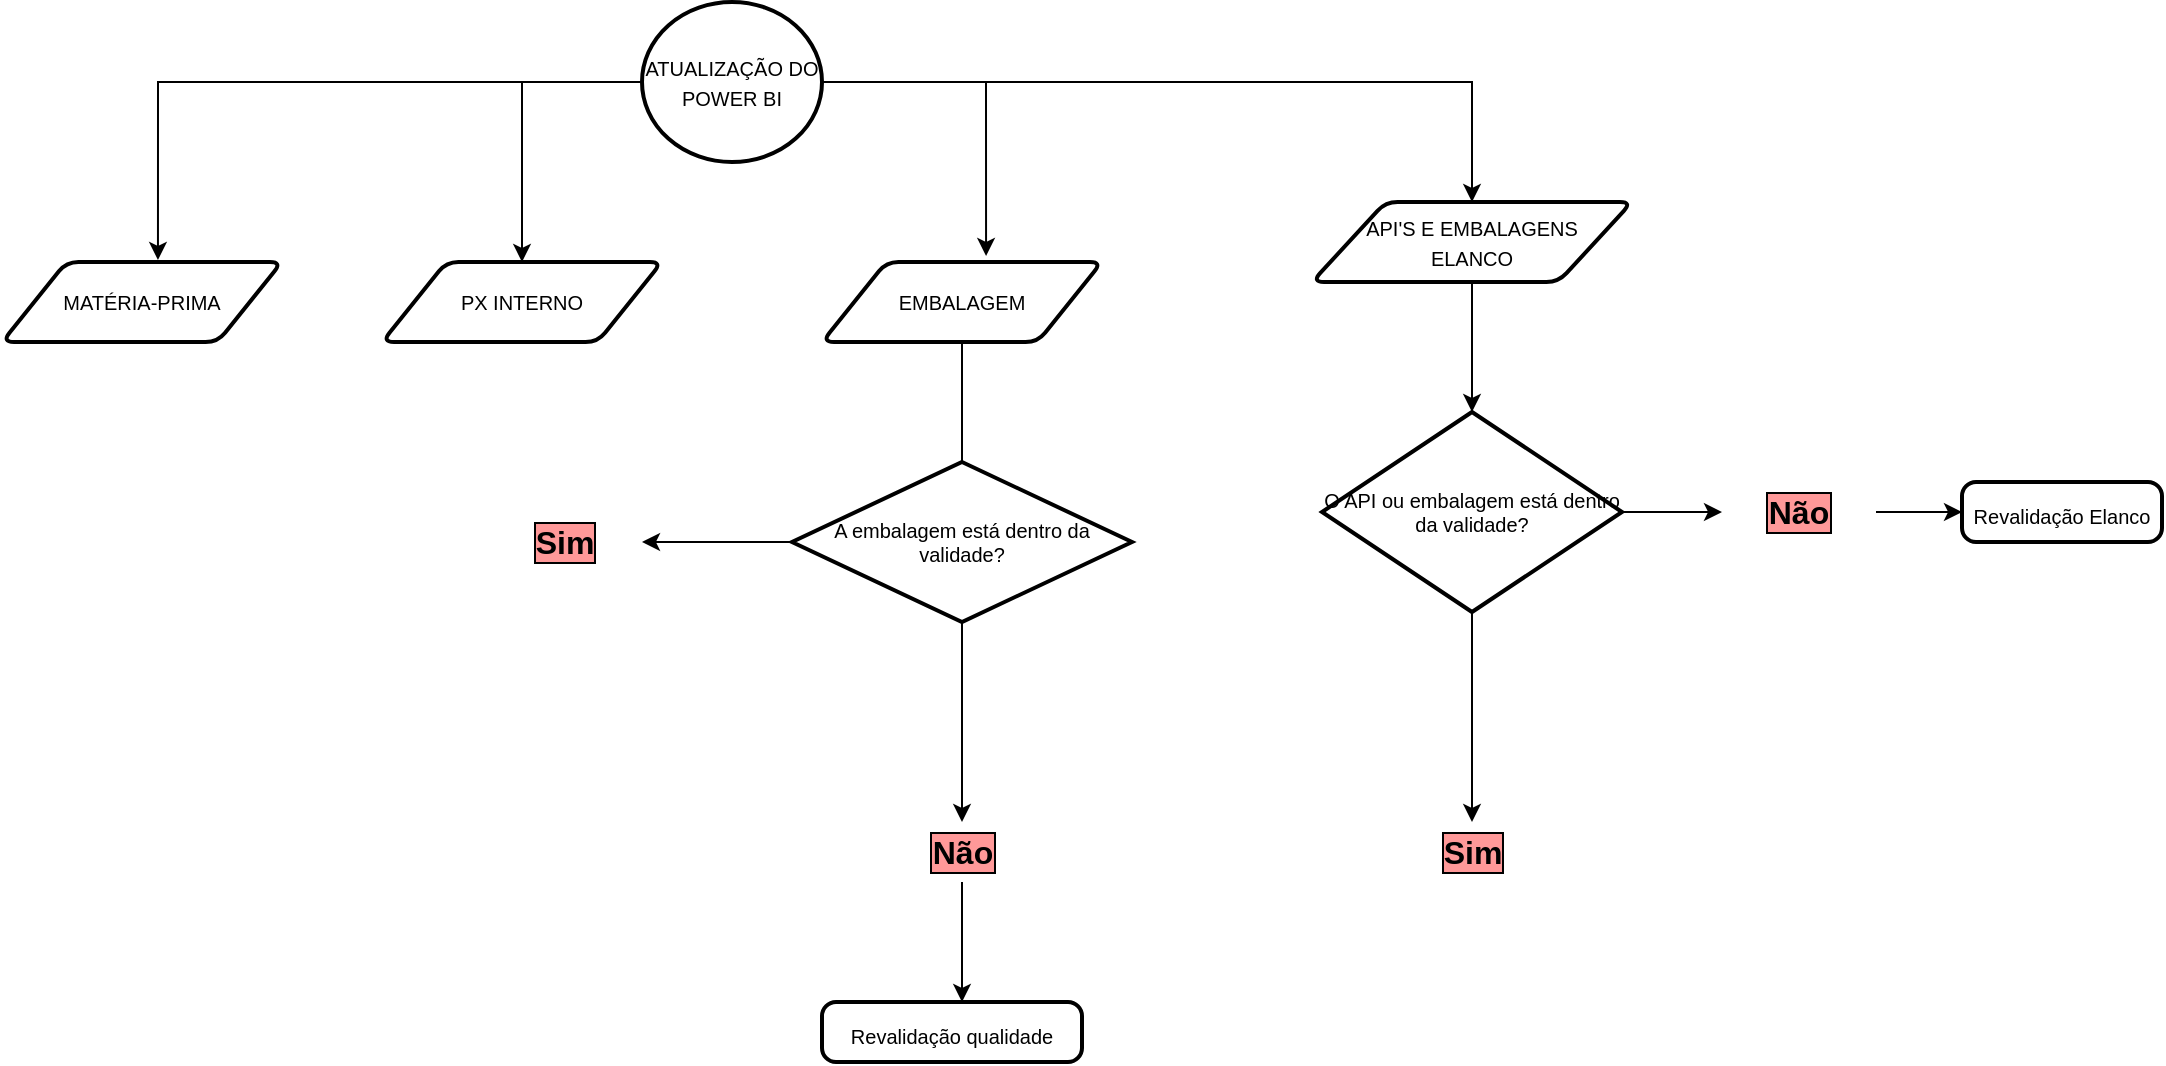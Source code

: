 <mxfile version="12.2.6" type="github" pages="1">
  <diagram id="MwoShXv7jQLjujggLV_c" name="Page-1">
    <mxGraphModel dx="768" dy="724" grid="1" gridSize="10" guides="1" tooltips="1" connect="1" arrows="1" fold="1" page="1" pageScale="1" pageWidth="850" pageHeight="1100" math="0" shadow="0">
      <root>
        <mxCell id="0"/>
        <mxCell id="1" parent="0"/>
        <mxCell id="_BS7B_x0S_EDMenffGN3-11" value="O API ou embalagem está dentro da validade?" style="strokeWidth=2;shape=mxgraph.flowchart.decision;verticalAlign=middle;labelPosition=center;verticalLabelPosition=middle;align=center;whiteSpace=wrap;html=1;fontSize=10;labelBackgroundColor=none;labelBorderColor=none;" vertex="1" parent="1">
          <mxGeometry x="670" y="225" width="150" height="100" as="geometry"/>
        </mxCell>
        <mxCell id="_BS7B_x0S_EDMenffGN3-18" style="edgeStyle=orthogonalEdgeStyle;rounded=0;orthogonalLoop=1;jettySize=auto;html=1;fontSize=10;entryX=0.5;entryY=0;entryDx=0;entryDy=0;exitX=0.5;exitY=1;exitDx=0;exitDy=0;exitPerimeter=0;" edge="1" parent="1" source="_BS7B_x0S_EDMenffGN3-11" target="_BS7B_x0S_EDMenffGN3-39">
          <mxGeometry relative="1" as="geometry">
            <mxPoint x="530" y="310" as="targetPoint"/>
            <Array as="points">
              <mxPoint x="745" y="410"/>
            </Array>
          </mxGeometry>
        </mxCell>
        <mxCell id="_BS7B_x0S_EDMenffGN3-28" value="" style="edgeStyle=orthogonalEdgeStyle;rounded=0;orthogonalLoop=1;jettySize=auto;html=1;fontSize=16;exitX=1;exitY=0.5;exitDx=0;exitDy=0;exitPerimeter=0;" edge="1" parent="1" source="_BS7B_x0S_EDMenffGN3-11" target="_BS7B_x0S_EDMenffGN3-30">
          <mxGeometry relative="1" as="geometry">
            <mxPoint x="899" y="240" as="targetPoint"/>
          </mxGeometry>
        </mxCell>
        <mxCell id="_BS7B_x0S_EDMenffGN3-5" style="edgeStyle=orthogonalEdgeStyle;rounded=0;orthogonalLoop=1;jettySize=auto;html=1;entryX=0.557;entryY=-0.025;entryDx=0;entryDy=0;entryPerimeter=0;" edge="1" parent="1" source="9XUinUo9Wm95Iz5dZyXL-1" target="_BS7B_x0S_EDMenffGN3-1">
          <mxGeometry relative="1" as="geometry"/>
        </mxCell>
        <mxCell id="_BS7B_x0S_EDMenffGN3-7" style="edgeStyle=orthogonalEdgeStyle;rounded=0;orthogonalLoop=1;jettySize=auto;html=1;entryX=0.586;entryY=-0.075;entryDx=0;entryDy=0;entryPerimeter=0;" edge="1" parent="1" target="_BS7B_x0S_EDMenffGN3-3">
          <mxGeometry relative="1" as="geometry">
            <mxPoint x="420" y="60" as="sourcePoint"/>
            <Array as="points">
              <mxPoint x="502" y="60"/>
            </Array>
          </mxGeometry>
        </mxCell>
        <mxCell id="_BS7B_x0S_EDMenffGN3-9" style="edgeStyle=orthogonalEdgeStyle;rounded=0;orthogonalLoop=1;jettySize=auto;html=1;" edge="1" parent="1" source="9XUinUo9Wm95Iz5dZyXL-1" target="_BS7B_x0S_EDMenffGN3-4">
          <mxGeometry relative="1" as="geometry"/>
        </mxCell>
        <mxCell id="_BS7B_x0S_EDMenffGN3-10" style="edgeStyle=orthogonalEdgeStyle;rounded=0;orthogonalLoop=1;jettySize=auto;html=1;entryX=0.5;entryY=0;entryDx=0;entryDy=0;exitX=0;exitY=0.5;exitDx=0;exitDy=0;exitPerimeter=0;" edge="1" parent="1" source="9XUinUo9Wm95Iz5dZyXL-1" target="_BS7B_x0S_EDMenffGN3-2">
          <mxGeometry relative="1" as="geometry"/>
        </mxCell>
        <mxCell id="9XUinUo9Wm95Iz5dZyXL-1" value="&lt;font style=&quot;font-size: 10px&quot;&gt;ATUALIZAÇÃO DO POWER BI&lt;/font&gt;" style="strokeWidth=2;html=1;shape=mxgraph.flowchart.start_2;whiteSpace=wrap;" parent="1" vertex="1">
          <mxGeometry x="330" y="20" width="90" height="80" as="geometry"/>
        </mxCell>
        <mxCell id="_BS7B_x0S_EDMenffGN3-1" value="&lt;font style=&quot;font-size: 10px&quot;&gt;MATÉRIA-PRIMA&lt;/font&gt;" style="shape=parallelogram;html=1;strokeWidth=2;perimeter=parallelogramPerimeter;whiteSpace=wrap;rounded=1;arcSize=12;size=0.23;" vertex="1" parent="1">
          <mxGeometry x="10" y="150" width="140" height="40" as="geometry"/>
        </mxCell>
        <mxCell id="_BS7B_x0S_EDMenffGN3-2" value="&lt;font style=&quot;font-size: 10px&quot;&gt;PX INTERNO&lt;/font&gt;" style="shape=parallelogram;html=1;strokeWidth=2;perimeter=parallelogramPerimeter;whiteSpace=wrap;rounded=1;arcSize=12;size=0.23;" vertex="1" parent="1">
          <mxGeometry x="200" y="150" width="140" height="40" as="geometry"/>
        </mxCell>
        <mxCell id="_BS7B_x0S_EDMenffGN3-43" style="edgeStyle=orthogonalEdgeStyle;rounded=0;orthogonalLoop=1;jettySize=auto;html=1;entryX=0.5;entryY=0;entryDx=0;entryDy=0;entryPerimeter=0;fontSize=16;" edge="1" parent="1" source="_BS7B_x0S_EDMenffGN3-3" target="_BS7B_x0S_EDMenffGN3-36">
          <mxGeometry relative="1" as="geometry">
            <Array as="points">
              <mxPoint x="490" y="335"/>
            </Array>
          </mxGeometry>
        </mxCell>
        <mxCell id="_BS7B_x0S_EDMenffGN3-3" value="&lt;font style=&quot;font-size: 10px&quot;&gt;EMBALAGEM&lt;/font&gt;" style="shape=parallelogram;html=1;strokeWidth=2;perimeter=parallelogramPerimeter;whiteSpace=wrap;rounded=1;arcSize=12;size=0.23;" vertex="1" parent="1">
          <mxGeometry x="420" y="150" width="140" height="40" as="geometry"/>
        </mxCell>
        <mxCell id="_BS7B_x0S_EDMenffGN3-15" style="edgeStyle=orthogonalEdgeStyle;rounded=0;orthogonalLoop=1;jettySize=auto;html=1;entryX=0.5;entryY=0;entryDx=0;entryDy=0;entryPerimeter=0;fontSize=10;" edge="1" parent="1" source="_BS7B_x0S_EDMenffGN3-4" target="_BS7B_x0S_EDMenffGN3-11">
          <mxGeometry relative="1" as="geometry"/>
        </mxCell>
        <mxCell id="_BS7B_x0S_EDMenffGN3-4" value="&lt;font style=&quot;font-size: 10px&quot;&gt;API&#39;S E EMBALAGENS &lt;br&gt;ELANCO&lt;/font&gt;" style="shape=parallelogram;html=1;strokeWidth=2;perimeter=parallelogramPerimeter;whiteSpace=wrap;rounded=1;arcSize=12;size=0.23;" vertex="1" parent="1">
          <mxGeometry x="665" y="120" width="160" height="40" as="geometry"/>
        </mxCell>
        <mxCell id="_BS7B_x0S_EDMenffGN3-35" value="" style="edgeStyle=orthogonalEdgeStyle;rounded=0;orthogonalLoop=1;jettySize=auto;html=1;fontSize=16;entryX=0;entryY=0.5;entryDx=0;entryDy=0;" edge="1" parent="1" source="_BS7B_x0S_EDMenffGN3-30" target="_BS7B_x0S_EDMenffGN3-34">
          <mxGeometry relative="1" as="geometry"/>
        </mxCell>
        <mxCell id="_BS7B_x0S_EDMenffGN3-30" value="Não" style="text;html=1;strokeColor=none;fillColor=none;align=center;verticalAlign=middle;whiteSpace=wrap;rounded=0;labelBackgroundColor=#FF9999;fontSize=16;labelBorderColor=#000000;fontStyle=1" vertex="1" parent="1">
          <mxGeometry x="870" y="260" width="77" height="30" as="geometry"/>
        </mxCell>
        <mxCell id="_BS7B_x0S_EDMenffGN3-34" value="&lt;font style=&quot;font-size: 10px&quot;&gt;Revalidação Elanco&lt;/font&gt;" style="rounded=1;whiteSpace=wrap;html=1;absoluteArcSize=1;arcSize=14;strokeWidth=2;labelBackgroundColor=none;fontSize=16;" vertex="1" parent="1">
          <mxGeometry x="990" y="260" width="100" height="30" as="geometry"/>
        </mxCell>
        <mxCell id="_BS7B_x0S_EDMenffGN3-47" value="" style="edgeStyle=orthogonalEdgeStyle;rounded=0;orthogonalLoop=1;jettySize=auto;html=1;fontSize=16;" edge="1" parent="1" source="_BS7B_x0S_EDMenffGN3-36" target="_BS7B_x0S_EDMenffGN3-49">
          <mxGeometry relative="1" as="geometry">
            <mxPoint x="490" y="410" as="targetPoint"/>
          </mxGeometry>
        </mxCell>
        <mxCell id="_BS7B_x0S_EDMenffGN3-51" value="" style="edgeStyle=orthogonalEdgeStyle;rounded=0;orthogonalLoop=1;jettySize=auto;html=1;fontSize=16;" edge="1" parent="1" source="_BS7B_x0S_EDMenffGN3-36" target="_BS7B_x0S_EDMenffGN3-52">
          <mxGeometry relative="1" as="geometry">
            <mxPoint x="325" y="290" as="targetPoint"/>
          </mxGeometry>
        </mxCell>
        <mxCell id="_BS7B_x0S_EDMenffGN3-36" value="A embalagem está dentro da validade?" style="strokeWidth=2;shape=mxgraph.flowchart.decision;verticalAlign=middle;labelPosition=center;verticalLabelPosition=middle;align=center;whiteSpace=wrap;html=1;fontSize=10;labelBackgroundColor=none;labelBorderColor=none;" vertex="1" parent="1">
          <mxGeometry x="405" y="250" width="170" height="80" as="geometry"/>
        </mxCell>
        <mxCell id="_BS7B_x0S_EDMenffGN3-39" value="Sim" style="text;html=1;strokeColor=none;fillColor=none;align=center;verticalAlign=middle;whiteSpace=wrap;rounded=0;labelBackgroundColor=#FF9999;fontSize=16;labelBorderColor=#000000;fontStyle=1" vertex="1" parent="1">
          <mxGeometry x="706.5" y="430" width="77" height="30" as="geometry"/>
        </mxCell>
        <mxCell id="_BS7B_x0S_EDMenffGN3-56" value="" style="edgeStyle=orthogonalEdgeStyle;rounded=0;orthogonalLoop=1;jettySize=auto;html=1;fontSize=16;" edge="1" parent="1" source="_BS7B_x0S_EDMenffGN3-49" target="_BS7B_x0S_EDMenffGN3-55">
          <mxGeometry relative="1" as="geometry">
            <Array as="points">
              <mxPoint x="490" y="500"/>
              <mxPoint x="490" y="500"/>
            </Array>
          </mxGeometry>
        </mxCell>
        <mxCell id="_BS7B_x0S_EDMenffGN3-49" value="Não" style="text;html=1;strokeColor=none;fillColor=none;align=center;verticalAlign=middle;whiteSpace=wrap;rounded=0;labelBackgroundColor=#FF9999;fontSize=16;labelBorderColor=#000000;fontStyle=1" vertex="1" parent="1">
          <mxGeometry x="451.5" y="430" width="77" height="30" as="geometry"/>
        </mxCell>
        <mxCell id="_BS7B_x0S_EDMenffGN3-52" value="Sim" style="text;html=1;strokeColor=none;fillColor=none;align=center;verticalAlign=middle;whiteSpace=wrap;rounded=0;labelBackgroundColor=#FF9999;fontSize=16;labelBorderColor=#000000;fontStyle=1" vertex="1" parent="1">
          <mxGeometry x="253" y="275" width="77" height="30" as="geometry"/>
        </mxCell>
        <mxCell id="_BS7B_x0S_EDMenffGN3-55" value="&lt;font style=&quot;font-size: 10px&quot;&gt;Revalidação qualidade&lt;/font&gt;" style="rounded=1;whiteSpace=wrap;html=1;absoluteArcSize=1;arcSize=14;strokeWidth=2;labelBackgroundColor=none;fontSize=16;" vertex="1" parent="1">
          <mxGeometry x="420" y="520" width="130" height="30" as="geometry"/>
        </mxCell>
      </root>
    </mxGraphModel>
  </diagram>
</mxfile>
